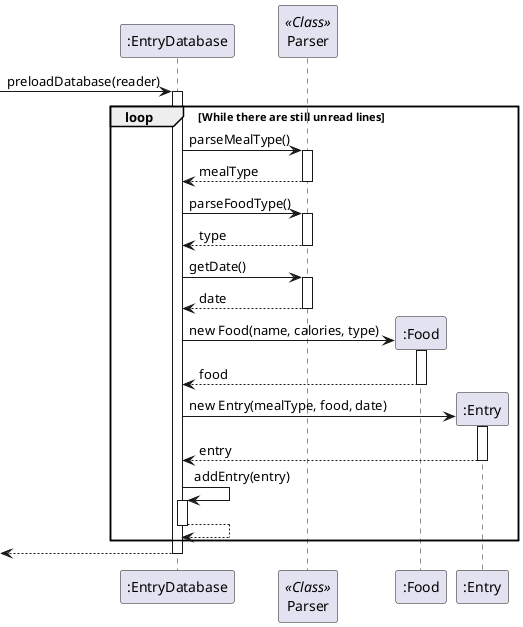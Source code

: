 @startuml
'https://plantuml.com/sequence-diagram

-> ":EntryDatabase": preloadDatabase(reader)
activate ":EntryDatabase"
participant Parser << Class >>
loop While there are still unread lines

    ":EntryDatabase" -> Parser: parseMealType()
    activate Parser
    return mealType

    ":EntryDatabase" -> Parser: parseFoodType()
    activate Parser
    return type

    ":EntryDatabase" -> Parser: getDate()
    activate Parser
    return date

    create ":Food"
    ":EntryDatabase" -> ":Food": new Food(name, calories, type)
    activate ":Food"
    return food

    create ":Entry"
    ":EntryDatabase" -> ":Entry": new Entry(mealType, food, date)
    activate ":Entry"
    return entry

    ":EntryDatabase" -> ":EntryDatabase": addEntry(entry)
    activate ":EntryDatabase"
    return

end

return
@enduml
